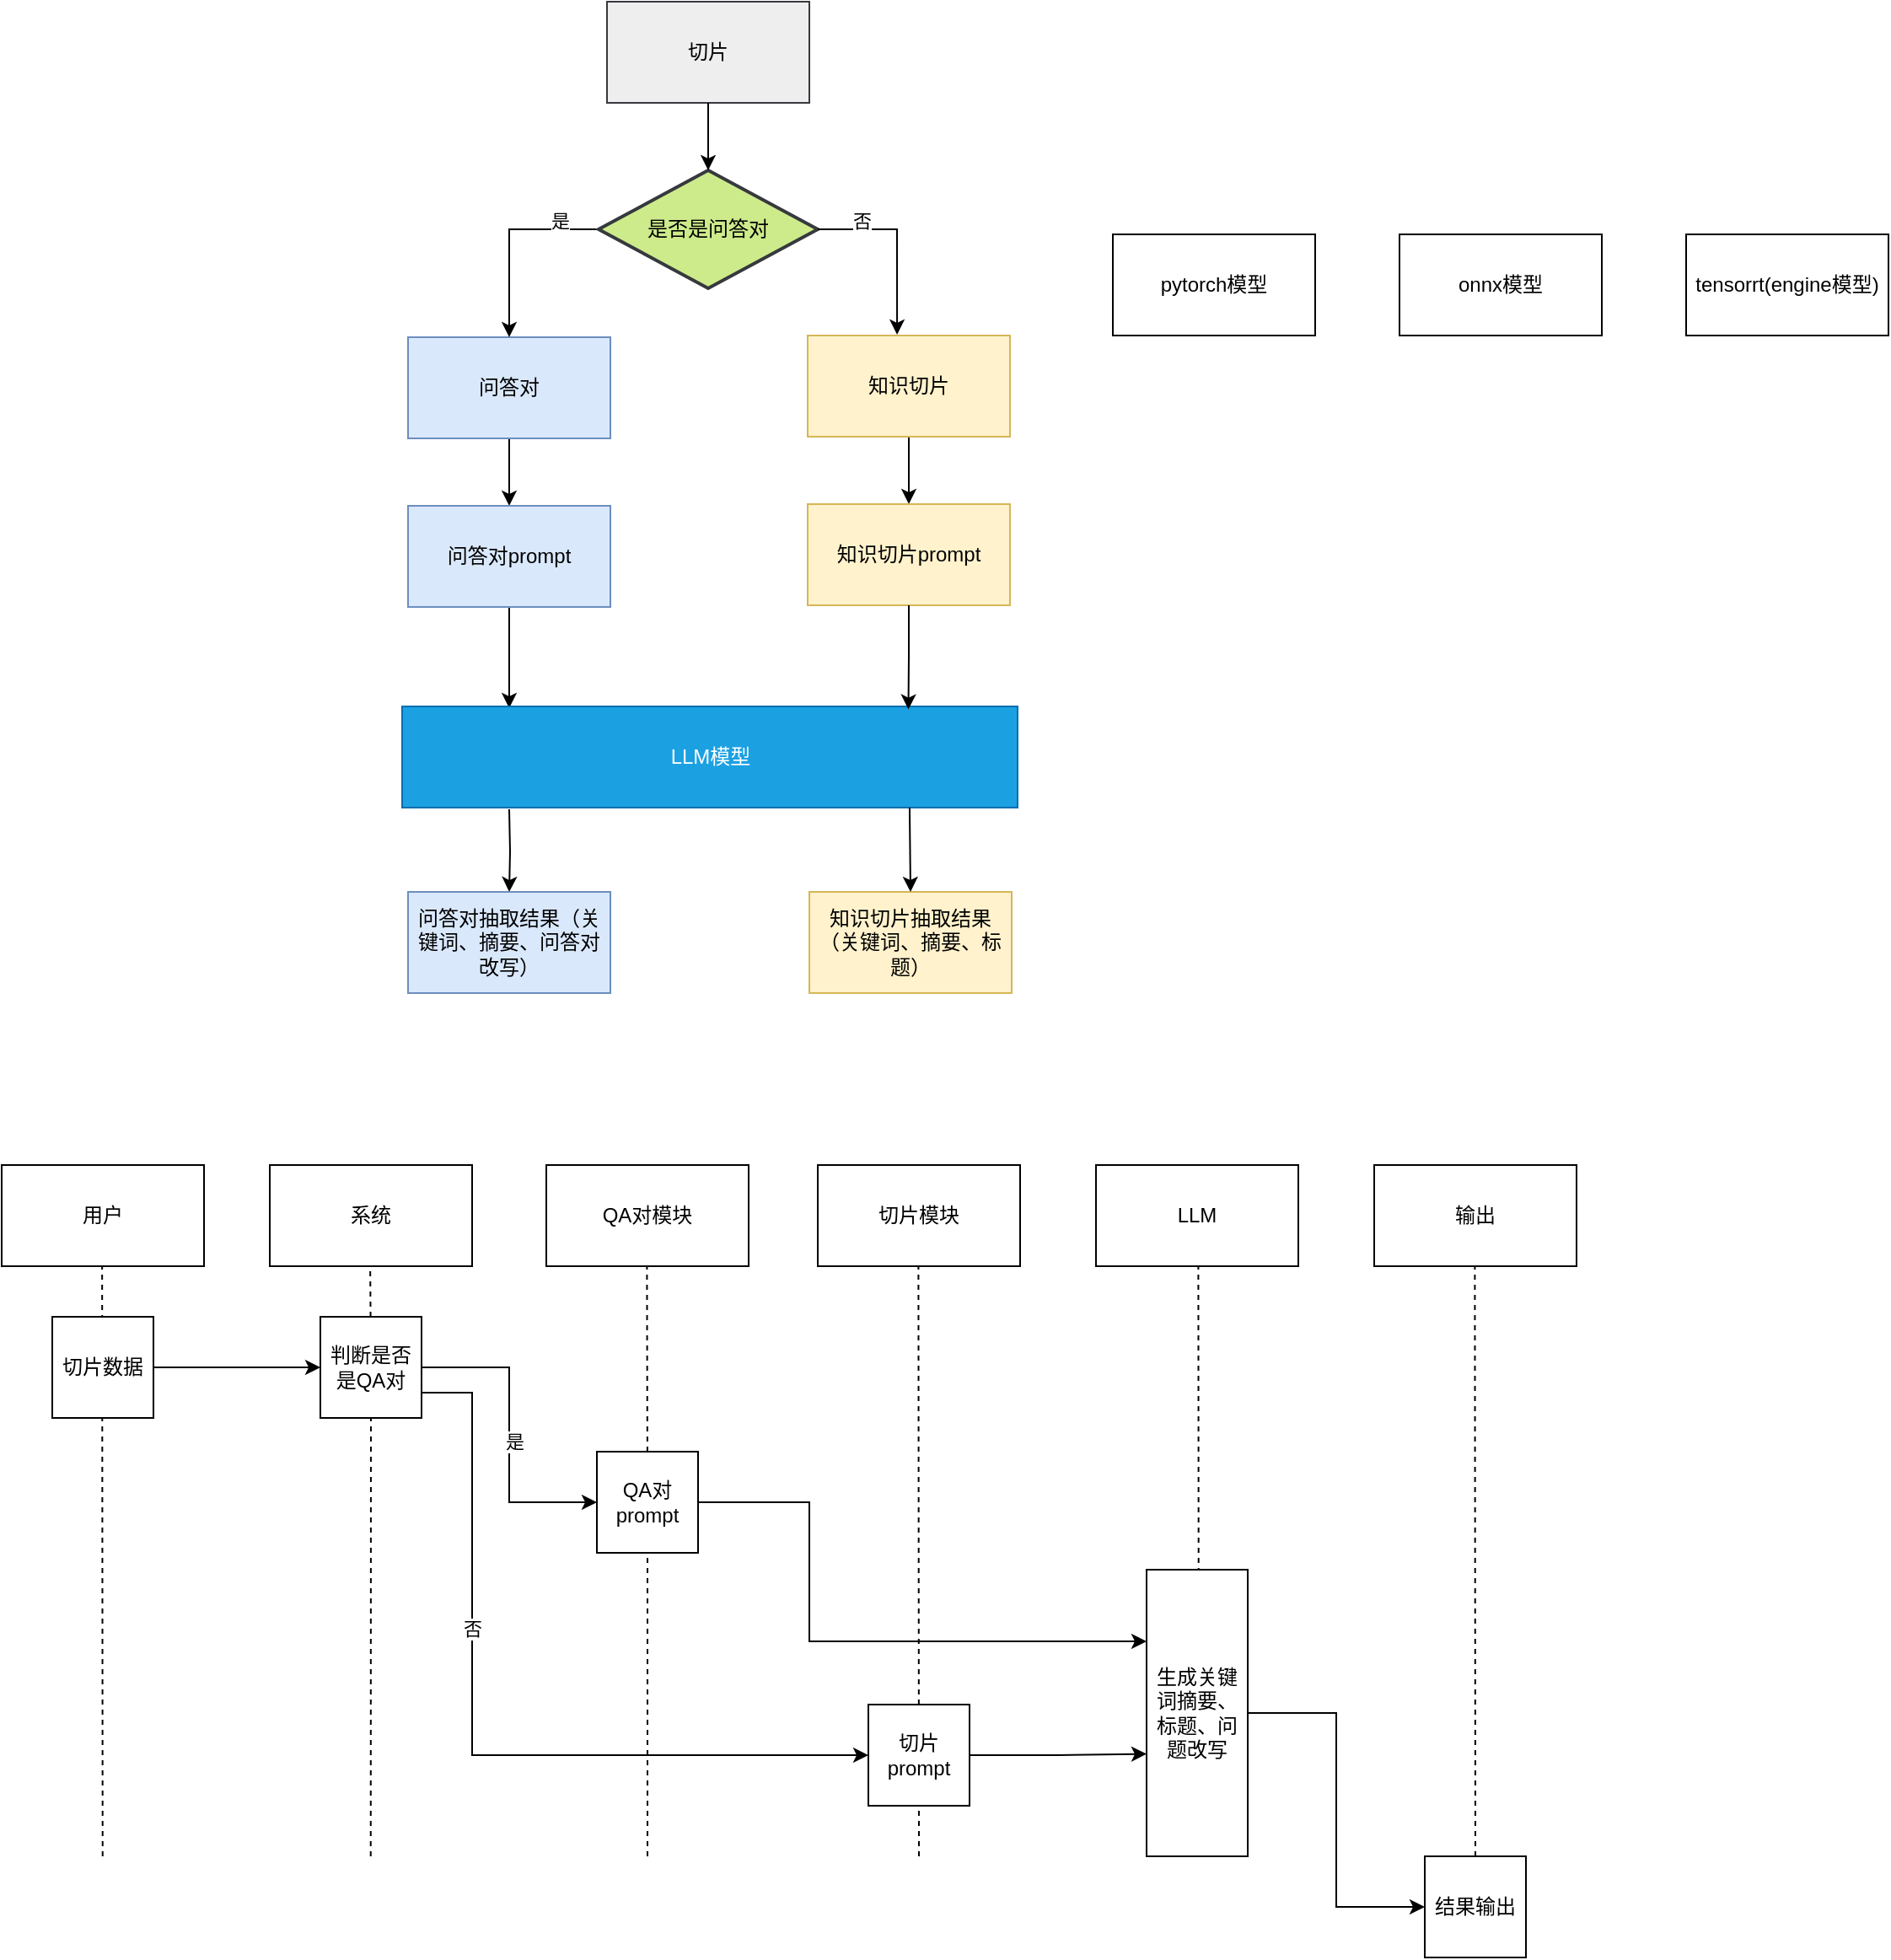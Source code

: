 <mxfile version="25.0.3">
  <diagram name="第 1 页" id="W50Me2v17_l9F1Rr8tnI">
    <mxGraphModel dx="2206" dy="802" grid="1" gridSize="10" guides="1" tooltips="1" connect="1" arrows="1" fold="1" page="1" pageScale="1" pageWidth="827" pageHeight="1169" math="0" shadow="0">
      <root>
        <mxCell id="0" />
        <mxCell id="1" parent="0" />
        <mxCell id="HrH9pXLMxQuW8AQuO76U-1" value="切片" style="rounded=0;whiteSpace=wrap;html=1;fillColor=#eeeeee;strokeColor=#36393d;" parent="1" vertex="1">
          <mxGeometry x="330" y="40" width="120" height="60" as="geometry" />
        </mxCell>
        <mxCell id="HrH9pXLMxQuW8AQuO76U-10" style="edgeStyle=orthogonalEdgeStyle;rounded=0;orthogonalLoop=1;jettySize=auto;html=1;exitX=0.5;exitY=1;exitDx=0;exitDy=0;entryX=0.5;entryY=0;entryDx=0;entryDy=0;" parent="1" source="HrH9pXLMxQuW8AQuO76U-2" target="HrH9pXLMxQuW8AQuO76U-7" edge="1">
          <mxGeometry relative="1" as="geometry" />
        </mxCell>
        <mxCell id="HrH9pXLMxQuW8AQuO76U-2" value="问答对" style="rounded=0;whiteSpace=wrap;html=1;fillColor=#dae8fc;strokeColor=#6c8ebf;" parent="1" vertex="1">
          <mxGeometry x="212" y="239" width="120" height="60" as="geometry" />
        </mxCell>
        <mxCell id="HrH9pXLMxQuW8AQuO76U-12" style="edgeStyle=orthogonalEdgeStyle;rounded=0;orthogonalLoop=1;jettySize=auto;html=1;exitX=0.5;exitY=1;exitDx=0;exitDy=0;entryX=0.5;entryY=0;entryDx=0;entryDy=0;" parent="1" source="HrH9pXLMxQuW8AQuO76U-3" target="HrH9pXLMxQuW8AQuO76U-8" edge="1">
          <mxGeometry relative="1" as="geometry" />
        </mxCell>
        <mxCell id="HrH9pXLMxQuW8AQuO76U-3" value="知识切片" style="rounded=0;whiteSpace=wrap;html=1;fillColor=#fff2cc;strokeColor=#d6b656;" parent="1" vertex="1">
          <mxGeometry x="449" y="238" width="120" height="60" as="geometry" />
        </mxCell>
        <mxCell id="HrH9pXLMxQuW8AQuO76U-11" style="edgeStyle=orthogonalEdgeStyle;rounded=0;orthogonalLoop=1;jettySize=auto;html=1;exitX=0.5;exitY=1;exitDx=0;exitDy=0;entryX=0.5;entryY=0;entryDx=0;entryDy=0;" parent="1" source="HrH9pXLMxQuW8AQuO76U-7" edge="1">
          <mxGeometry relative="1" as="geometry">
            <mxPoint x="272" y="459" as="targetPoint" />
          </mxGeometry>
        </mxCell>
        <mxCell id="HrH9pXLMxQuW8AQuO76U-7" value="问答对prompt" style="rounded=0;whiteSpace=wrap;html=1;fillColor=#dae8fc;strokeColor=#6c8ebf;" parent="1" vertex="1">
          <mxGeometry x="212" y="339" width="120" height="60" as="geometry" />
        </mxCell>
        <mxCell id="HrH9pXLMxQuW8AQuO76U-8" value="知识切片prompt" style="rounded=0;whiteSpace=wrap;html=1;fillColor=#fff2cc;strokeColor=#d6b656;" parent="1" vertex="1">
          <mxGeometry x="449" y="338" width="120" height="60" as="geometry" />
        </mxCell>
        <mxCell id="HrH9pXLMxQuW8AQuO76U-17" style="edgeStyle=orthogonalEdgeStyle;rounded=0;orthogonalLoop=1;jettySize=auto;html=1;exitX=0.5;exitY=1;exitDx=0;exitDy=0;entryX=0.5;entryY=0;entryDx=0;entryDy=0;" parent="1" target="HrH9pXLMxQuW8AQuO76U-15" edge="1">
          <mxGeometry relative="1" as="geometry">
            <mxPoint x="272" y="519.0" as="sourcePoint" />
          </mxGeometry>
        </mxCell>
        <mxCell id="HrH9pXLMxQuW8AQuO76U-15" value="问答对抽取结果（关键词、摘要、问答对改写）" style="rounded=0;whiteSpace=wrap;html=1;fillColor=#dae8fc;strokeColor=#6c8ebf;" parent="1" vertex="1">
          <mxGeometry x="212" y="568" width="120" height="60" as="geometry" />
        </mxCell>
        <mxCell id="HrH9pXLMxQuW8AQuO76U-16" value="知识切片抽取结果（关键词、摘要、标题）" style="rounded=0;whiteSpace=wrap;html=1;fillColor=#fff2cc;strokeColor=#d6b656;" parent="1" vertex="1">
          <mxGeometry x="450" y="568" width="120" height="60" as="geometry" />
        </mxCell>
        <mxCell id="HrH9pXLMxQuW8AQuO76U-20" value="LLM模型" style="rounded=0;whiteSpace=wrap;html=1;fillColor=#1ba1e2;fontColor=#ffffff;strokeColor=#006EAF;" parent="1" vertex="1">
          <mxGeometry x="208.5" y="458" width="365" height="60" as="geometry" />
        </mxCell>
        <mxCell id="HrH9pXLMxQuW8AQuO76U-25" style="edgeStyle=orthogonalEdgeStyle;rounded=0;orthogonalLoop=1;jettySize=auto;html=1;exitX=0;exitY=0.5;exitDx=0;exitDy=0;exitPerimeter=0;entryX=0.5;entryY=0;entryDx=0;entryDy=0;" parent="1" source="HrH9pXLMxQuW8AQuO76U-23" target="HrH9pXLMxQuW8AQuO76U-2" edge="1">
          <mxGeometry relative="1" as="geometry" />
        </mxCell>
        <mxCell id="HrH9pXLMxQuW8AQuO76U-26" value="是" style="edgeLabel;html=1;align=center;verticalAlign=middle;resizable=0;points=[];" parent="HrH9pXLMxQuW8AQuO76U-25" vertex="1" connectable="0">
          <mxGeometry x="-0.321" y="-3" relative="1" as="geometry">
            <mxPoint x="16" y="-2" as="offset" />
          </mxGeometry>
        </mxCell>
        <mxCell id="HrH9pXLMxQuW8AQuO76U-23" value="是否是问答对" style="strokeWidth=2;html=1;shape=mxgraph.flowchart.decision;whiteSpace=wrap;fillColor=#cdeb8b;strokeColor=#36393d;" parent="1" vertex="1">
          <mxGeometry x="325" y="140" width="130" height="70" as="geometry" />
        </mxCell>
        <mxCell id="HrH9pXLMxQuW8AQuO76U-24" style="edgeStyle=orthogonalEdgeStyle;rounded=0;orthogonalLoop=1;jettySize=auto;html=1;exitX=0.5;exitY=1;exitDx=0;exitDy=0;entryX=0.5;entryY=0;entryDx=0;entryDy=0;entryPerimeter=0;" parent="1" source="HrH9pXLMxQuW8AQuO76U-1" target="HrH9pXLMxQuW8AQuO76U-23" edge="1">
          <mxGeometry relative="1" as="geometry" />
        </mxCell>
        <mxCell id="HrH9pXLMxQuW8AQuO76U-34" style="edgeStyle=orthogonalEdgeStyle;rounded=0;orthogonalLoop=1;jettySize=auto;html=1;exitX=0.5;exitY=1;exitDx=0;exitDy=0;entryX=0.839;entryY=0.03;entryDx=0;entryDy=0;entryPerimeter=0;" parent="1" source="HrH9pXLMxQuW8AQuO76U-8" edge="1">
          <mxGeometry relative="1" as="geometry">
            <mxPoint x="508.735" y="459.8" as="targetPoint" />
          </mxGeometry>
        </mxCell>
        <mxCell id="HrH9pXLMxQuW8AQuO76U-35" style="edgeStyle=orthogonalEdgeStyle;rounded=0;orthogonalLoop=1;jettySize=auto;html=1;exitX=0.5;exitY=1;exitDx=0;exitDy=0;entryX=0.5;entryY=0;entryDx=0;entryDy=0;" parent="1" target="HrH9pXLMxQuW8AQuO76U-16" edge="1">
          <mxGeometry relative="1" as="geometry">
            <mxPoint x="509.47" y="518" as="sourcePoint" />
            <mxPoint x="509.47" y="580" as="targetPoint" />
          </mxGeometry>
        </mxCell>
        <mxCell id="HrH9pXLMxQuW8AQuO76U-36" style="edgeStyle=orthogonalEdgeStyle;rounded=0;orthogonalLoop=1;jettySize=auto;html=1;exitX=1;exitY=0.5;exitDx=0;exitDy=0;exitPerimeter=0;entryX=0.442;entryY=-0.009;entryDx=0;entryDy=0;entryPerimeter=0;" parent="1" source="HrH9pXLMxQuW8AQuO76U-23" target="HrH9pXLMxQuW8AQuO76U-3" edge="1">
          <mxGeometry relative="1" as="geometry" />
        </mxCell>
        <mxCell id="HrH9pXLMxQuW8AQuO76U-37" value="否" style="edgeLabel;html=1;align=center;verticalAlign=middle;resizable=0;points=[];" parent="HrH9pXLMxQuW8AQuO76U-36" vertex="1" connectable="0">
          <mxGeometry x="-0.521" y="-1" relative="1" as="geometry">
            <mxPoint y="-6" as="offset" />
          </mxGeometry>
        </mxCell>
        <mxCell id="HrH9pXLMxQuW8AQuO76U-38" value="用户" style="rounded=0;whiteSpace=wrap;html=1;" parent="1" vertex="1">
          <mxGeometry x="-29" y="730" width="120" height="60" as="geometry" />
        </mxCell>
        <mxCell id="HrH9pXLMxQuW8AQuO76U-39" value="QA对模块" style="rounded=0;whiteSpace=wrap;html=1;" parent="1" vertex="1">
          <mxGeometry x="294" y="730" width="120" height="60" as="geometry" />
        </mxCell>
        <mxCell id="HrH9pXLMxQuW8AQuO76U-40" value="切片模块" style="rounded=0;whiteSpace=wrap;html=1;" parent="1" vertex="1">
          <mxGeometry x="455" y="730" width="120" height="60" as="geometry" />
        </mxCell>
        <mxCell id="HrH9pXLMxQuW8AQuO76U-41" value="LLM" style="rounded=0;whiteSpace=wrap;html=1;" parent="1" vertex="1">
          <mxGeometry x="620" y="730" width="120" height="60" as="geometry" />
        </mxCell>
        <mxCell id="HrH9pXLMxQuW8AQuO76U-42" value="输出" style="rounded=0;whiteSpace=wrap;html=1;" parent="1" vertex="1">
          <mxGeometry x="785" y="730" width="120" height="60" as="geometry" />
        </mxCell>
        <mxCell id="HrH9pXLMxQuW8AQuO76U-48" value="" style="endArrow=none;dashed=1;html=1;rounded=0;" parent="1" edge="1">
          <mxGeometry width="50" height="50" relative="1" as="geometry">
            <mxPoint x="30.87" y="1140" as="sourcePoint" />
            <mxPoint x="30.57" y="790" as="targetPoint" />
          </mxGeometry>
        </mxCell>
        <mxCell id="HrH9pXLMxQuW8AQuO76U-49" value="" style="endArrow=none;dashed=1;html=1;rounded=0;" parent="1" source="HrH9pXLMxQuW8AQuO76U-62" edge="1">
          <mxGeometry width="50" height="50" relative="1" as="geometry">
            <mxPoint x="354" y="1140" as="sourcePoint" />
            <mxPoint x="353.7" y="790" as="targetPoint" />
          </mxGeometry>
        </mxCell>
        <mxCell id="HrH9pXLMxQuW8AQuO76U-50" value="" style="endArrow=none;dashed=1;html=1;rounded=0;" parent="1" edge="1">
          <mxGeometry width="50" height="50" relative="1" as="geometry">
            <mxPoint x="515" y="1140" as="sourcePoint" />
            <mxPoint x="514.7" y="790" as="targetPoint" />
          </mxGeometry>
        </mxCell>
        <mxCell id="HrH9pXLMxQuW8AQuO76U-51" value="" style="endArrow=none;dashed=1;html=1;rounded=0;" parent="1" edge="1">
          <mxGeometry width="50" height="50" relative="1" as="geometry">
            <mxPoint x="681" y="1140" as="sourcePoint" />
            <mxPoint x="680.7" y="790" as="targetPoint" />
          </mxGeometry>
        </mxCell>
        <mxCell id="HrH9pXLMxQuW8AQuO76U-52" value="" style="endArrow=none;dashed=1;html=1;rounded=0;" parent="1" edge="1">
          <mxGeometry width="50" height="50" relative="1" as="geometry">
            <mxPoint x="845" y="1140" as="sourcePoint" />
            <mxPoint x="844.7" y="790" as="targetPoint" />
          </mxGeometry>
        </mxCell>
        <mxCell id="HrH9pXLMxQuW8AQuO76U-53" value="系统" style="rounded=0;whiteSpace=wrap;html=1;" parent="1" vertex="1">
          <mxGeometry x="130" y="730" width="120" height="60" as="geometry" />
        </mxCell>
        <mxCell id="HrH9pXLMxQuW8AQuO76U-54" value="" style="endArrow=none;dashed=1;html=1;rounded=0;" parent="1" source="HrH9pXLMxQuW8AQuO76U-58" edge="1">
          <mxGeometry width="50" height="50" relative="1" as="geometry">
            <mxPoint x="189.87" y="1140" as="sourcePoint" />
            <mxPoint x="189.57" y="790" as="targetPoint" />
          </mxGeometry>
        </mxCell>
        <mxCell id="HrH9pXLMxQuW8AQuO76U-60" style="edgeStyle=orthogonalEdgeStyle;rounded=0;orthogonalLoop=1;jettySize=auto;html=1;exitX=1;exitY=0.5;exitDx=0;exitDy=0;entryX=0;entryY=0.5;entryDx=0;entryDy=0;" parent="1" source="HrH9pXLMxQuW8AQuO76U-56" target="HrH9pXLMxQuW8AQuO76U-58" edge="1">
          <mxGeometry relative="1" as="geometry" />
        </mxCell>
        <mxCell id="HrH9pXLMxQuW8AQuO76U-56" value="切片数据" style="rounded=0;whiteSpace=wrap;html=1;" parent="1" vertex="1">
          <mxGeometry x="1" y="820" width="60" height="60" as="geometry" />
        </mxCell>
        <mxCell id="HrH9pXLMxQuW8AQuO76U-59" value="" style="endArrow=none;dashed=1;html=1;rounded=0;" parent="1" target="HrH9pXLMxQuW8AQuO76U-58" edge="1">
          <mxGeometry width="50" height="50" relative="1" as="geometry">
            <mxPoint x="189.87" y="1140" as="sourcePoint" />
            <mxPoint x="189.57" y="790" as="targetPoint" />
          </mxGeometry>
        </mxCell>
        <mxCell id="HrH9pXLMxQuW8AQuO76U-64" style="edgeStyle=orthogonalEdgeStyle;rounded=0;orthogonalLoop=1;jettySize=auto;html=1;exitX=1;exitY=0.5;exitDx=0;exitDy=0;entryX=0;entryY=0.5;entryDx=0;entryDy=0;" parent="1" source="HrH9pXLMxQuW8AQuO76U-58" target="HrH9pXLMxQuW8AQuO76U-62" edge="1">
          <mxGeometry relative="1" as="geometry" />
        </mxCell>
        <mxCell id="HrH9pXLMxQuW8AQuO76U-67" value="是" style="edgeLabel;html=1;align=center;verticalAlign=middle;resizable=0;points=[];" parent="HrH9pXLMxQuW8AQuO76U-64" vertex="1" connectable="0">
          <mxGeometry x="0.046" y="3" relative="1" as="geometry">
            <mxPoint as="offset" />
          </mxGeometry>
        </mxCell>
        <mxCell id="HrH9pXLMxQuW8AQuO76U-69" style="edgeStyle=orthogonalEdgeStyle;rounded=0;orthogonalLoop=1;jettySize=auto;html=1;exitX=1;exitY=0.75;exitDx=0;exitDy=0;entryX=0;entryY=0.5;entryDx=0;entryDy=0;" parent="1" source="HrH9pXLMxQuW8AQuO76U-58" target="HrH9pXLMxQuW8AQuO76U-68" edge="1">
          <mxGeometry relative="1" as="geometry">
            <Array as="points">
              <mxPoint x="250" y="865" />
              <mxPoint x="250" y="1080" />
            </Array>
          </mxGeometry>
        </mxCell>
        <mxCell id="HrH9pXLMxQuW8AQuO76U-70" value="否" style="edgeLabel;html=1;align=center;verticalAlign=middle;resizable=0;points=[];" parent="HrH9pXLMxQuW8AQuO76U-69" vertex="1" connectable="0">
          <mxGeometry x="-0.291" relative="1" as="geometry">
            <mxPoint as="offset" />
          </mxGeometry>
        </mxCell>
        <mxCell id="HrH9pXLMxQuW8AQuO76U-58" value="判断是否是QA对" style="rounded=0;whiteSpace=wrap;html=1;" parent="1" vertex="1">
          <mxGeometry x="160" y="820" width="60" height="60" as="geometry" />
        </mxCell>
        <mxCell id="HrH9pXLMxQuW8AQuO76U-63" value="" style="endArrow=none;dashed=1;html=1;rounded=0;" parent="1" target="HrH9pXLMxQuW8AQuO76U-62" edge="1">
          <mxGeometry width="50" height="50" relative="1" as="geometry">
            <mxPoint x="354" y="1140" as="sourcePoint" />
            <mxPoint x="353.7" y="790" as="targetPoint" />
          </mxGeometry>
        </mxCell>
        <mxCell id="HrH9pXLMxQuW8AQuO76U-72" style="edgeStyle=orthogonalEdgeStyle;rounded=0;orthogonalLoop=1;jettySize=auto;html=1;exitX=1;exitY=0.5;exitDx=0;exitDy=0;entryX=0;entryY=0.25;entryDx=0;entryDy=0;" parent="1" source="HrH9pXLMxQuW8AQuO76U-62" target="HrH9pXLMxQuW8AQuO76U-65" edge="1">
          <mxGeometry relative="1" as="geometry">
            <Array as="points">
              <mxPoint x="450" y="930" />
              <mxPoint x="450" y="1013" />
            </Array>
          </mxGeometry>
        </mxCell>
        <mxCell id="HrH9pXLMxQuW8AQuO76U-62" value="QA对prompt" style="rounded=0;whiteSpace=wrap;html=1;" parent="1" vertex="1">
          <mxGeometry x="324" y="900" width="60" height="60" as="geometry" />
        </mxCell>
        <mxCell id="HrH9pXLMxQuW8AQuO76U-75" style="edgeStyle=orthogonalEdgeStyle;rounded=0;orthogonalLoop=1;jettySize=auto;html=1;exitX=1;exitY=0.5;exitDx=0;exitDy=0;entryX=0;entryY=0.5;entryDx=0;entryDy=0;" parent="1" source="HrH9pXLMxQuW8AQuO76U-65" target="HrH9pXLMxQuW8AQuO76U-74" edge="1">
          <mxGeometry relative="1" as="geometry" />
        </mxCell>
        <mxCell id="HrH9pXLMxQuW8AQuO76U-65" value="生成关键词摘要、标题、问题改写" style="rounded=0;whiteSpace=wrap;html=1;" parent="1" vertex="1">
          <mxGeometry x="650" y="970" width="60" height="170" as="geometry" />
        </mxCell>
        <mxCell id="HrH9pXLMxQuW8AQuO76U-68" value="切片prompt" style="rounded=0;whiteSpace=wrap;html=1;" parent="1" vertex="1">
          <mxGeometry x="485" y="1050" width="60" height="60" as="geometry" />
        </mxCell>
        <mxCell id="HrH9pXLMxQuW8AQuO76U-73" style="edgeStyle=orthogonalEdgeStyle;rounded=0;orthogonalLoop=1;jettySize=auto;html=1;exitX=1;exitY=0.5;exitDx=0;exitDy=0;entryX=0;entryY=0.643;entryDx=0;entryDy=0;entryPerimeter=0;" parent="1" source="HrH9pXLMxQuW8AQuO76U-68" target="HrH9pXLMxQuW8AQuO76U-65" edge="1">
          <mxGeometry relative="1" as="geometry" />
        </mxCell>
        <mxCell id="HrH9pXLMxQuW8AQuO76U-74" value="结果输出" style="rounded=0;whiteSpace=wrap;html=1;" parent="1" vertex="1">
          <mxGeometry x="815" y="1140" width="60" height="60" as="geometry" />
        </mxCell>
        <mxCell id="CyiNgf4LzjzR65ezSi7d-1" value="pytorch模型" style="rounded=0;whiteSpace=wrap;html=1;" vertex="1" parent="1">
          <mxGeometry x="630" y="178" width="120" height="60" as="geometry" />
        </mxCell>
        <mxCell id="CyiNgf4LzjzR65ezSi7d-2" value="onnx模型" style="rounded=0;whiteSpace=wrap;html=1;" vertex="1" parent="1">
          <mxGeometry x="800" y="178" width="120" height="60" as="geometry" />
        </mxCell>
        <mxCell id="CyiNgf4LzjzR65ezSi7d-3" value="tensorrt(engine模型)" style="rounded=0;whiteSpace=wrap;html=1;" vertex="1" parent="1">
          <mxGeometry x="970" y="178" width="120" height="60" as="geometry" />
        </mxCell>
      </root>
    </mxGraphModel>
  </diagram>
</mxfile>
